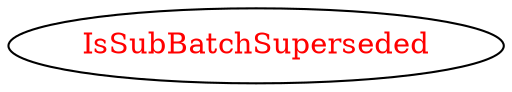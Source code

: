 digraph dependencyGraph {
 concentrate=true;
 ranksep="2.0";
 rankdir="LR"; 
 splines="ortho";
"IsSubBatchSuperseded" [fontcolor="red"];
}